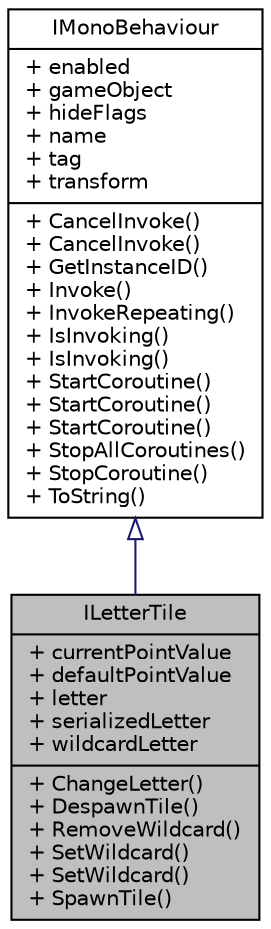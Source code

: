 digraph "ILetterTile"
{
 // INTERACTIVE_SVG=YES
  bgcolor="transparent";
  edge [fontname="Helvetica",fontsize="10",labelfontname="Helvetica",labelfontsize="10"];
  node [fontname="Helvetica",fontsize="10",shape=record];
  Node1 [label="{ILetterTile\n|+ currentPointValue\l+ defaultPointValue\l+ letter\l+ serializedLetter\l+ wildcardLetter\l|+ ChangeLetter()\l+ DespawnTile()\l+ RemoveWildcard()\l+ SetWildcard()\l+ SetWildcard()\l+ SpawnTile()\l}",height=0.2,width=0.4,color="black", fillcolor="grey75", style="filled" fontcolor="black"];
  Node2 -> Node1 [dir="back",color="midnightblue",fontsize="10",style="solid",arrowtail="onormal",fontname="Helvetica"];
  Node2 [label="{IMonoBehaviour\n|+ enabled\l+ gameObject\l+ hideFlags\l+ name\l+ tag\l+ transform\l|+ CancelInvoke()\l+ CancelInvoke()\l+ GetInstanceID()\l+ Invoke()\l+ InvokeRepeating()\l+ IsInvoking()\l+ IsInvoking()\l+ StartCoroutine()\l+ StartCoroutine()\l+ StartCoroutine()\l+ StopAllCoroutines()\l+ StopCoroutine()\l+ ToString()\l}",height=0.2,width=0.4,color="black",URL="$interface_thinksquirrel_software_1_1_word_game_builder_1_1_i_mono_behaviour.html"];
}
